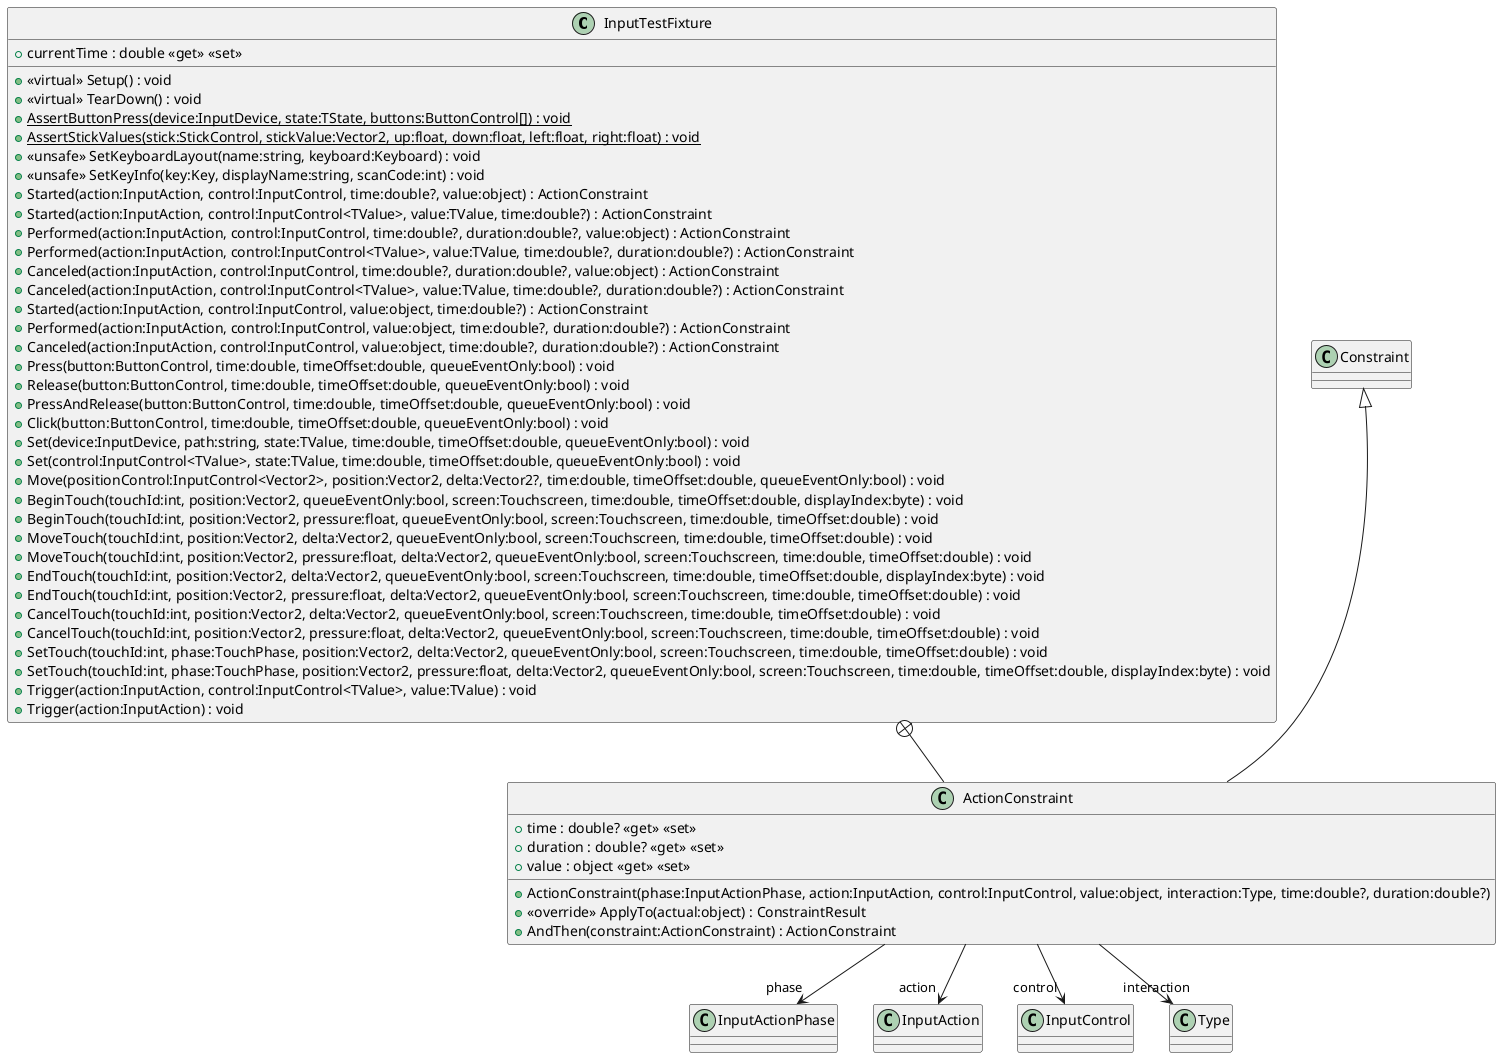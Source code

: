 @startuml
class InputTestFixture {
    + <<virtual>> Setup() : void
    + <<virtual>> TearDown() : void
    + {static} AssertButtonPress(device:InputDevice, state:TState, buttons:ButtonControl[]) : void
    + {static} AssertStickValues(stick:StickControl, stickValue:Vector2, up:float, down:float, left:float, right:float) : void
    + <<unsafe>> SetKeyboardLayout(name:string, keyboard:Keyboard) : void
    + <<unsafe>> SetKeyInfo(key:Key, displayName:string, scanCode:int) : void
    + Started(action:InputAction, control:InputControl, time:double?, value:object) : ActionConstraint
    + Started(action:InputAction, control:InputControl<TValue>, value:TValue, time:double?) : ActionConstraint
    + Performed(action:InputAction, control:InputControl, time:double?, duration:double?, value:object) : ActionConstraint
    + Performed(action:InputAction, control:InputControl<TValue>, value:TValue, time:double?, duration:double?) : ActionConstraint
    + Canceled(action:InputAction, control:InputControl, time:double?, duration:double?, value:object) : ActionConstraint
    + Canceled(action:InputAction, control:InputControl<TValue>, value:TValue, time:double?, duration:double?) : ActionConstraint
    + Started(action:InputAction, control:InputControl, value:object, time:double?) : ActionConstraint
    + Performed(action:InputAction, control:InputControl, value:object, time:double?, duration:double?) : ActionConstraint
    + Canceled(action:InputAction, control:InputControl, value:object, time:double?, duration:double?) : ActionConstraint
    + Press(button:ButtonControl, time:double, timeOffset:double, queueEventOnly:bool) : void
    + Release(button:ButtonControl, time:double, timeOffset:double, queueEventOnly:bool) : void
    + PressAndRelease(button:ButtonControl, time:double, timeOffset:double, queueEventOnly:bool) : void
    + Click(button:ButtonControl, time:double, timeOffset:double, queueEventOnly:bool) : void
    + Set(device:InputDevice, path:string, state:TValue, time:double, timeOffset:double, queueEventOnly:bool) : void
    + Set(control:InputControl<TValue>, state:TValue, time:double, timeOffset:double, queueEventOnly:bool) : void
    + Move(positionControl:InputControl<Vector2>, position:Vector2, delta:Vector2?, time:double, timeOffset:double, queueEventOnly:bool) : void
    + BeginTouch(touchId:int, position:Vector2, queueEventOnly:bool, screen:Touchscreen, time:double, timeOffset:double, displayIndex:byte) : void
    + BeginTouch(touchId:int, position:Vector2, pressure:float, queueEventOnly:bool, screen:Touchscreen, time:double, timeOffset:double) : void
    + MoveTouch(touchId:int, position:Vector2, delta:Vector2, queueEventOnly:bool, screen:Touchscreen, time:double, timeOffset:double) : void
    + MoveTouch(touchId:int, position:Vector2, pressure:float, delta:Vector2, queueEventOnly:bool, screen:Touchscreen, time:double, timeOffset:double) : void
    + EndTouch(touchId:int, position:Vector2, delta:Vector2, queueEventOnly:bool, screen:Touchscreen, time:double, timeOffset:double, displayIndex:byte) : void
    + EndTouch(touchId:int, position:Vector2, pressure:float, delta:Vector2, queueEventOnly:bool, screen:Touchscreen, time:double, timeOffset:double) : void
    + CancelTouch(touchId:int, position:Vector2, delta:Vector2, queueEventOnly:bool, screen:Touchscreen, time:double, timeOffset:double) : void
    + CancelTouch(touchId:int, position:Vector2, pressure:float, delta:Vector2, queueEventOnly:bool, screen:Touchscreen, time:double, timeOffset:double) : void
    + SetTouch(touchId:int, phase:TouchPhase, position:Vector2, delta:Vector2, queueEventOnly:bool, screen:Touchscreen, time:double, timeOffset:double) : void
    + SetTouch(touchId:int, phase:TouchPhase, position:Vector2, pressure:float, delta:Vector2, queueEventOnly:bool, screen:Touchscreen, time:double, timeOffset:double, displayIndex:byte) : void
    + Trigger(action:InputAction, control:InputControl<TValue>, value:TValue) : void
    + Trigger(action:InputAction) : void
    + currentTime : double <<get>> <<set>>
}
class ActionConstraint {
    + time : double? <<get>> <<set>>
    + duration : double? <<get>> <<set>>
    + value : object <<get>> <<set>>
    + ActionConstraint(phase:InputActionPhase, action:InputAction, control:InputControl, value:object, interaction:Type, time:double?, duration:double?)
    + <<override>> ApplyTo(actual:object) : ConstraintResult
    + AndThen(constraint:ActionConstraint) : ActionConstraint
}
InputTestFixture +-- ActionConstraint
Constraint <|-- ActionConstraint
ActionConstraint --> "phase" InputActionPhase
ActionConstraint --> "action" InputAction
ActionConstraint --> "control" InputControl
ActionConstraint --> "interaction" Type
@enduml
